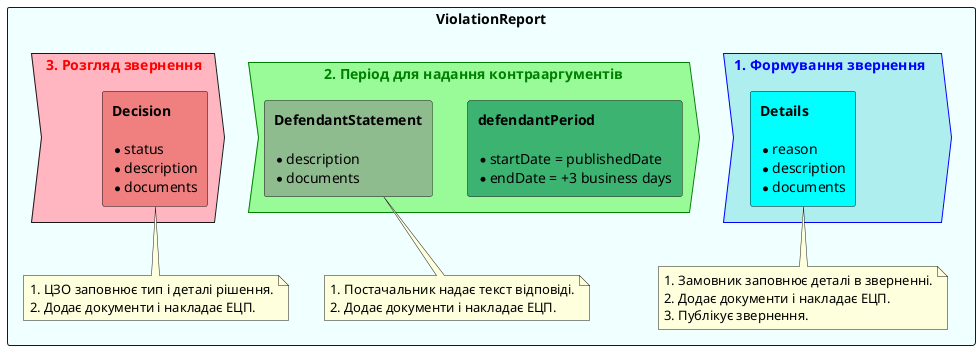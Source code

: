 @startuml
allowmixing


rectangle ViolationReport  #azure {

    process " 1. Формування звернення     " as Draft #paleturquoise;line:blue;text:blue {
        rectangle Details  #cyan [
            **Details**

            * reason
            * description
            * documents
        ]
    }

    process "2. Період для надання контрааргументів" as DefendantPeriod #palegreen;line:green;text:green {
        rectangle defendantPeriodObject  #mediumseagreen [
            **defendantPeriod**

            * startDate = publishedDate
            * endDate = +3 business days
        ]

        rectangle DefendantStatement #darkseagreen [
            **DefendantStatement**

            * description
            * documents
        ]

    }



    process "  3. Розгляд звернення    " as DecisionStage #lightpink;text:red {
        rectangle Decision  #lightcoral [
            **Decision**

            * status
            * description
            * documents
        ]
    }


    note bottom of Details
    1. Замовник заповнює деталі в зверненні.
    2. Додає документи і накладає ЕЦП.
    3. Публікує звернення.
    end note


    note bottom of DefendantStatement
    1. Постачальник надає текст відповіді.
    2. Додає документи і накладає ЕЦП.
    end note


    note bottom of Decision
    1. ЦЗО заповнює тип і деталі рішення.
    2. Додає документи і накладає ЕЦП.
    end note

}

@enduml
